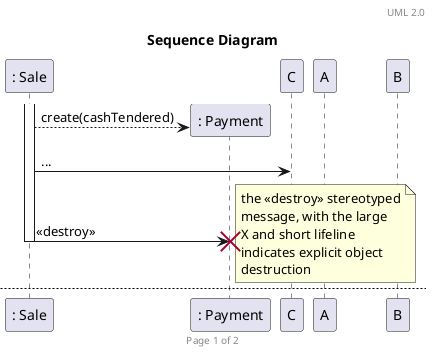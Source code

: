 @startuml

'comment
' page 196

header UML 2.0
footer Page %page% of %lastpage%
title Sequence Diagram

participant Sale [
    : Sale
]

participant Payment [
    : Payment
]

activate Sale
create Payment
Sale --> Payment : create(cashTendered)

Sale -> C : ...

Sale -> Payment : << destroy >>
destroy Payment
note right
the <<destroy>> stereotyped
message, with the large
X and short lifeline
indicates explicit object
destruction
end note

'Sale -> C : ...

deactivate Sale

newpage arrow display test

A ->x B : A ->x B
A -> B : A -> B
A ->> B : A ->> B
A -\ B : A -\\ B
A -\\ B : A -\\\\ B
A \\- B : A \\\\- B
A \- B : A \\- B
A //-- B : A //-- B

A ->o B : A ->o B
A o\\-- B : A o\\\\-- B
A <-> B : A <-> B
A <<->> B : A <<->> B

@enduml